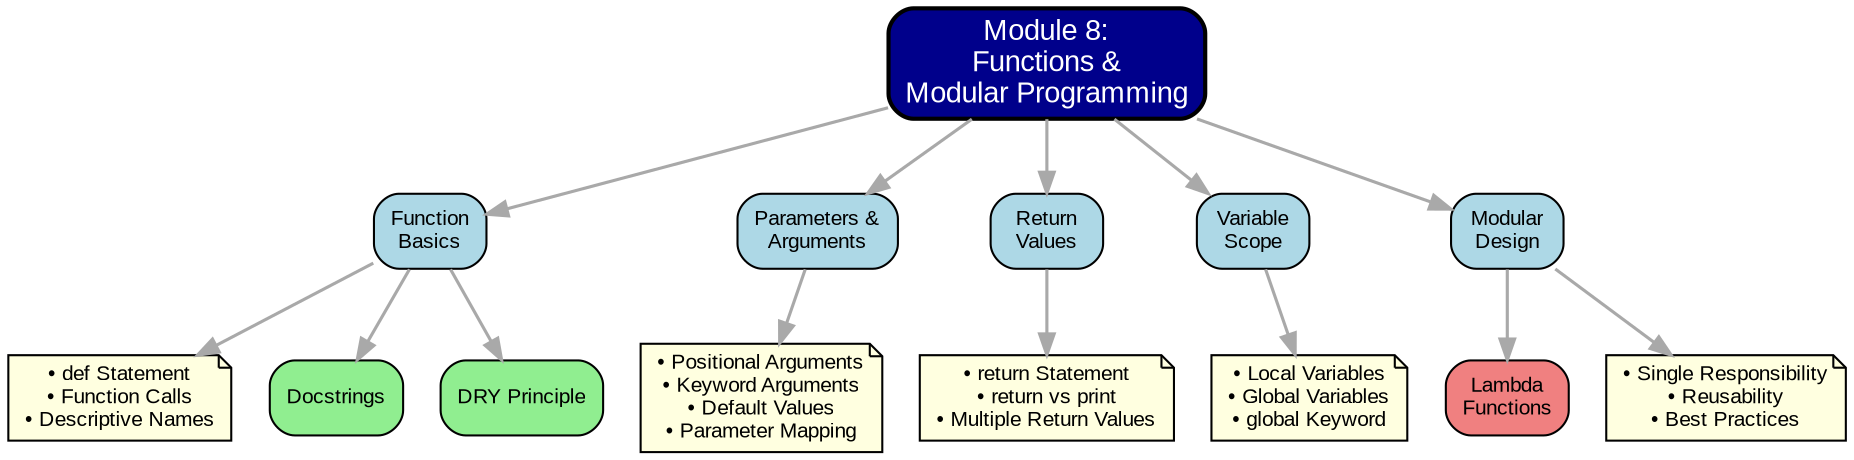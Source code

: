 digraph Module8_MindMap {
    rankdir=TB;
    node [shape=box, style="rounded,filled", fillcolor=lightblue, fontname="Arial", fontsize=10];
    edge [color=darkgray, penwidth=1.5];
    
    // Central node
    central [label="Module 8:\nFunctions &\nModular Programming", fillcolor=darkblue, fontcolor=white, fontsize=14, penwidth=2];
    
    // Main branches
    basics [label="Function\nBasics", fillcolor=lightblue];
    params [label="Parameters &\nArguments", fillcolor=lightblue];
    returns [label="Return\nValues", fillcolor=lightblue];
    scope [label="Variable\nScope", fillcolor=lightblue];
    modular [label="Modular\nDesign", fillcolor=lightblue];
    
    // Sub-branches for Function Basics
    def_concepts [label="• def Statement\n• Function Calls\n• Descriptive Names", shape=note, fillcolor=lightyellow];
    documentation [label="Docstrings", fillcolor=lightgreen];
    dry [label="DRY Principle", fillcolor=lightgreen];
    
    // Sub-branches for Parameters & Arguments
    param_types [label="• Positional Arguments\n• Keyword Arguments\n• Default Values\n• Parameter Mapping", shape=note, fillcolor=lightyellow];
    
    // Sub-branches for Return Values
    return_concepts [label="• return Statement\n• return vs print\n• Multiple Return Values", shape=note, fillcolor=lightyellow];
    
    // Sub-branches for Variable Scope
    scope_types [label="• Local Variables\n• Global Variables\n• global Keyword", shape=note, fillcolor=lightyellow];
    
    // Sub-branches for Modular Design
    lambda_func [label="Lambda\nFunctions", fillcolor=lightcoral];
    design_principles [label="• Single Responsibility\n• Reusability\n• Best Practices", shape=note, fillcolor=lightyellow];
    
    // Connections
    central -> {basics params returns scope modular};
    basics -> {def_concepts documentation dry};
    params -> param_types;
    returns -> return_concepts;
    scope -> scope_types;
    modular -> {lambda_func design_principles};
}
